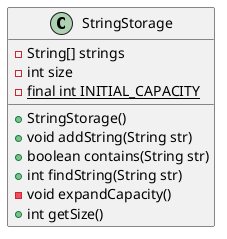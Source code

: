 @startuml
class StringStorage {
  - String[] strings
  - int size
  - {static} final int INITIAL_CAPACITY

  + StringStorage()
  + void addString(String str)
  + boolean contains(String str)
  + int findString(String str)
  - void expandCapacity()
  + int getSize()
}
@enduml